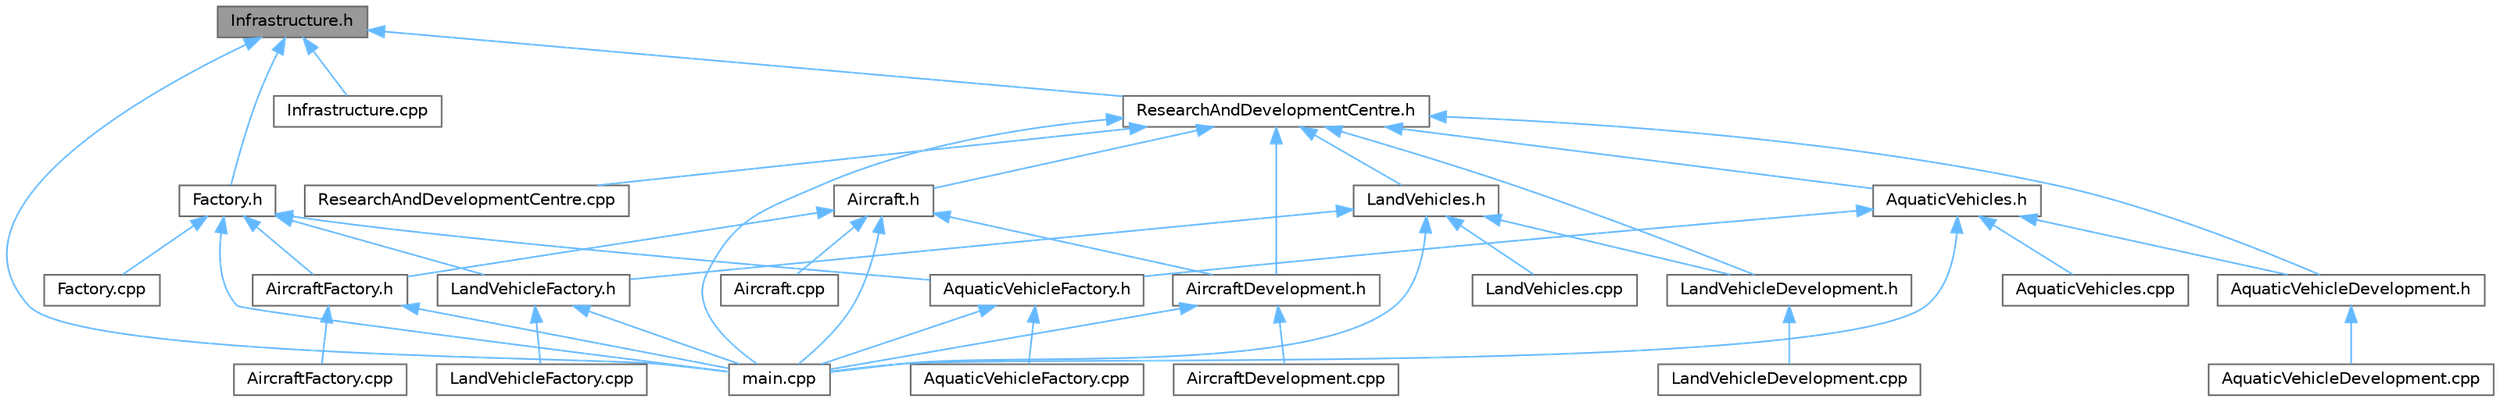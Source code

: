 digraph "Infrastructure.h"
{
 // LATEX_PDF_SIZE
  bgcolor="transparent";
  edge [fontname=Helvetica,fontsize=10,labelfontname=Helvetica,labelfontsize=10];
  node [fontname=Helvetica,fontsize=10,shape=box,height=0.2,width=0.4];
  Node1 [label="Infrastructure.h",height=0.2,width=0.4,color="gray40", fillcolor="grey60", style="filled", fontcolor="black",tooltip=" "];
  Node1 -> Node2 [dir="back",color="steelblue1",style="solid"];
  Node2 [label="Factory.h",height=0.2,width=0.4,color="grey40", fillcolor="white", style="filled",URL="$_factory_8h.html",tooltip=" "];
  Node2 -> Node3 [dir="back",color="steelblue1",style="solid"];
  Node3 [label="AircraftFactory.h",height=0.2,width=0.4,color="grey40", fillcolor="white", style="filled",URL="$_aircraft_factory_8h.html",tooltip=" "];
  Node3 -> Node4 [dir="back",color="steelblue1",style="solid"];
  Node4 [label="AircraftFactory.cpp",height=0.2,width=0.4,color="grey40", fillcolor="white", style="filled",URL="$_aircraft_factory_8cpp.html",tooltip=" "];
  Node3 -> Node5 [dir="back",color="steelblue1",style="solid"];
  Node5 [label="main.cpp",height=0.2,width=0.4,color="grey40", fillcolor="white", style="filled",URL="$main_8cpp.html",tooltip=" "];
  Node2 -> Node6 [dir="back",color="steelblue1",style="solid"];
  Node6 [label="AquaticVehicleFactory.h",height=0.2,width=0.4,color="grey40", fillcolor="white", style="filled",URL="$_aquatic_vehicle_factory_8h.html",tooltip=" "];
  Node6 -> Node7 [dir="back",color="steelblue1",style="solid"];
  Node7 [label="AquaticVehicleFactory.cpp",height=0.2,width=0.4,color="grey40", fillcolor="white", style="filled",URL="$_aquatic_vehicle_factory_8cpp.html",tooltip=" "];
  Node6 -> Node5 [dir="back",color="steelblue1",style="solid"];
  Node2 -> Node8 [dir="back",color="steelblue1",style="solid"];
  Node8 [label="Factory.cpp",height=0.2,width=0.4,color="grey40", fillcolor="white", style="filled",URL="$_factory_8cpp.html",tooltip=" "];
  Node2 -> Node9 [dir="back",color="steelblue1",style="solid"];
  Node9 [label="LandVehicleFactory.h",height=0.2,width=0.4,color="grey40", fillcolor="white", style="filled",URL="$_land_vehicle_factory_8h.html",tooltip=" "];
  Node9 -> Node10 [dir="back",color="steelblue1",style="solid"];
  Node10 [label="LandVehicleFactory.cpp",height=0.2,width=0.4,color="grey40", fillcolor="white", style="filled",URL="$_land_vehicle_factory_8cpp.html",tooltip=" "];
  Node9 -> Node5 [dir="back",color="steelblue1",style="solid"];
  Node2 -> Node5 [dir="back",color="steelblue1",style="solid"];
  Node1 -> Node11 [dir="back",color="steelblue1",style="solid"];
  Node11 [label="Infrastructure.cpp",height=0.2,width=0.4,color="grey40", fillcolor="white", style="filled",URL="$_infrastructure_8cpp.html",tooltip=" "];
  Node1 -> Node12 [dir="back",color="steelblue1",style="solid"];
  Node12 [label="ResearchAndDevelopmentCentre.h",height=0.2,width=0.4,color="grey40", fillcolor="white", style="filled",URL="$_research_and_development_centre_8h.html",tooltip=" "];
  Node12 -> Node13 [dir="back",color="steelblue1",style="solid"];
  Node13 [label="Aircraft.h",height=0.2,width=0.4,color="grey40", fillcolor="white", style="filled",URL="$_aircraft_8h.html",tooltip=" "];
  Node13 -> Node14 [dir="back",color="steelblue1",style="solid"];
  Node14 [label="Aircraft.cpp",height=0.2,width=0.4,color="grey40", fillcolor="white", style="filled",URL="$_aircraft_8cpp.html",tooltip=" "];
  Node13 -> Node15 [dir="back",color="steelblue1",style="solid"];
  Node15 [label="AircraftDevelopment.h",height=0.2,width=0.4,color="grey40", fillcolor="white", style="filled",URL="$_aircraft_development_8h.html",tooltip=" "];
  Node15 -> Node16 [dir="back",color="steelblue1",style="solid"];
  Node16 [label="AircraftDevelopment.cpp",height=0.2,width=0.4,color="grey40", fillcolor="white", style="filled",URL="$_aircraft_development_8cpp.html",tooltip=" "];
  Node15 -> Node5 [dir="back",color="steelblue1",style="solid"];
  Node13 -> Node3 [dir="back",color="steelblue1",style="solid"];
  Node13 -> Node5 [dir="back",color="steelblue1",style="solid"];
  Node12 -> Node15 [dir="back",color="steelblue1",style="solid"];
  Node12 -> Node17 [dir="back",color="steelblue1",style="solid"];
  Node17 [label="AquaticVehicleDevelopment.h",height=0.2,width=0.4,color="grey40", fillcolor="white", style="filled",URL="$_aquatic_vehicle_development_8h.html",tooltip=" "];
  Node17 -> Node18 [dir="back",color="steelblue1",style="solid"];
  Node18 [label="AquaticVehicleDevelopment.cpp",height=0.2,width=0.4,color="grey40", fillcolor="white", style="filled",URL="$_aquatic_vehicle_development_8cpp.html",tooltip=" "];
  Node12 -> Node19 [dir="back",color="steelblue1",style="solid"];
  Node19 [label="AquaticVehicles.h",height=0.2,width=0.4,color="grey40", fillcolor="white", style="filled",URL="$_aquatic_vehicles_8h.html",tooltip=" "];
  Node19 -> Node17 [dir="back",color="steelblue1",style="solid"];
  Node19 -> Node6 [dir="back",color="steelblue1",style="solid"];
  Node19 -> Node20 [dir="back",color="steelblue1",style="solid"];
  Node20 [label="AquaticVehicles.cpp",height=0.2,width=0.4,color="grey40", fillcolor="white", style="filled",URL="$_aquatic_vehicles_8cpp.html",tooltip=" "];
  Node19 -> Node5 [dir="back",color="steelblue1",style="solid"];
  Node12 -> Node21 [dir="back",color="steelblue1",style="solid"];
  Node21 [label="LandVehicleDevelopment.h",height=0.2,width=0.4,color="grey40", fillcolor="white", style="filled",URL="$_land_vehicle_development_8h.html",tooltip=" "];
  Node21 -> Node22 [dir="back",color="steelblue1",style="solid"];
  Node22 [label="LandVehicleDevelopment.cpp",height=0.2,width=0.4,color="grey40", fillcolor="white", style="filled",URL="$_land_vehicle_development_8cpp.html",tooltip=" "];
  Node12 -> Node23 [dir="back",color="steelblue1",style="solid"];
  Node23 [label="LandVehicles.h",height=0.2,width=0.4,color="grey40", fillcolor="white", style="filled",URL="$_land_vehicles_8h.html",tooltip=" "];
  Node23 -> Node21 [dir="back",color="steelblue1",style="solid"];
  Node23 -> Node9 [dir="back",color="steelblue1",style="solid"];
  Node23 -> Node24 [dir="back",color="steelblue1",style="solid"];
  Node24 [label="LandVehicles.cpp",height=0.2,width=0.4,color="grey40", fillcolor="white", style="filled",URL="$_land_vehicles_8cpp.html",tooltip=" "];
  Node23 -> Node5 [dir="back",color="steelblue1",style="solid"];
  Node12 -> Node25 [dir="back",color="steelblue1",style="solid"];
  Node25 [label="ResearchAndDevelopmentCentre.cpp",height=0.2,width=0.4,color="grey40", fillcolor="white", style="filled",URL="$_research_and_development_centre_8cpp.html",tooltip=" "];
  Node12 -> Node5 [dir="back",color="steelblue1",style="solid"];
  Node1 -> Node5 [dir="back",color="steelblue1",style="solid"];
}
